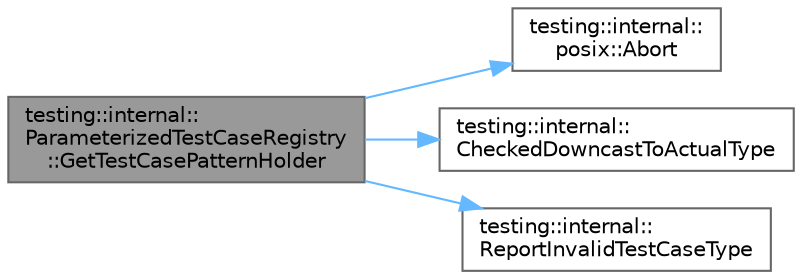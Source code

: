 digraph "testing::internal::ParameterizedTestCaseRegistry::GetTestCasePatternHolder"
{
 // LATEX_PDF_SIZE
  bgcolor="transparent";
  edge [fontname=Helvetica,fontsize=10,labelfontname=Helvetica,labelfontsize=10];
  node [fontname=Helvetica,fontsize=10,shape=box,height=0.2,width=0.4];
  rankdir="LR";
  Node1 [id="Node000001",label="testing::internal::\lParameterizedTestCaseRegistry\l::GetTestCasePatternHolder",height=0.2,width=0.4,color="gray40", fillcolor="grey60", style="filled", fontcolor="black",tooltip=" "];
  Node1 -> Node2 [id="edge1_Node000001_Node000002",color="steelblue1",style="solid",tooltip=" "];
  Node2 [id="Node000002",label="testing::internal::\lposix::Abort",height=0.2,width=0.4,color="grey40", fillcolor="white", style="filled",URL="$namespacetesting_1_1internal_1_1posix.html#a69b8278c59359dd6a6f941b4643db9fb",tooltip=" "];
  Node1 -> Node3 [id="edge2_Node000001_Node000003",color="steelblue1",style="solid",tooltip=" "];
  Node3 [id="Node000003",label="testing::internal::\lCheckedDowncastToActualType",height=0.2,width=0.4,color="grey40", fillcolor="white", style="filled",URL="$namespacetesting_1_1internal.html#af54f5cf4d9e03836ecc0316d090cb4ed",tooltip=" "];
  Node1 -> Node4 [id="edge3_Node000001_Node000004",color="steelblue1",style="solid",tooltip=" "];
  Node4 [id="Node000004",label="testing::internal::\lReportInvalidTestCaseType",height=0.2,width=0.4,color="grey40", fillcolor="white", style="filled",URL="$namespacetesting_1_1internal.html#a8c3088e65ec31e3671b0c4c407d4d9fc",tooltip=" "];
}
